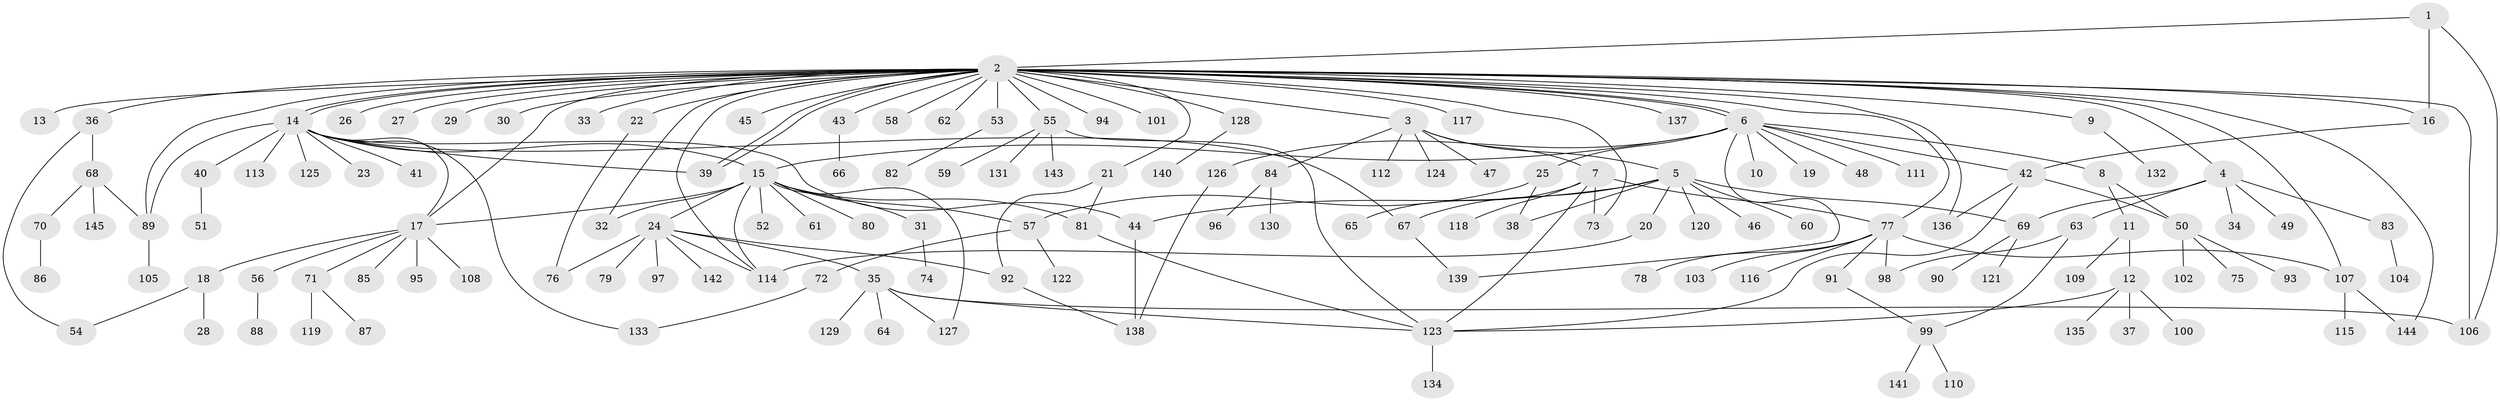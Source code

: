 // coarse degree distribution, {3: 0.09482758620689655, 38: 0.008620689655172414, 6: 0.017241379310344827, 8: 0.02586206896551724, 13: 0.02586206896551724, 11: 0.008620689655172414, 4: 0.07758620689655173, 2: 0.13793103448275862, 1: 0.5775862068965517, 10: 0.008620689655172414, 7: 0.008620689655172414, 5: 0.008620689655172414}
// Generated by graph-tools (version 1.1) at 2025/51/02/27/25 19:51:58]
// undirected, 145 vertices, 188 edges
graph export_dot {
graph [start="1"]
  node [color=gray90,style=filled];
  1;
  2;
  3;
  4;
  5;
  6;
  7;
  8;
  9;
  10;
  11;
  12;
  13;
  14;
  15;
  16;
  17;
  18;
  19;
  20;
  21;
  22;
  23;
  24;
  25;
  26;
  27;
  28;
  29;
  30;
  31;
  32;
  33;
  34;
  35;
  36;
  37;
  38;
  39;
  40;
  41;
  42;
  43;
  44;
  45;
  46;
  47;
  48;
  49;
  50;
  51;
  52;
  53;
  54;
  55;
  56;
  57;
  58;
  59;
  60;
  61;
  62;
  63;
  64;
  65;
  66;
  67;
  68;
  69;
  70;
  71;
  72;
  73;
  74;
  75;
  76;
  77;
  78;
  79;
  80;
  81;
  82;
  83;
  84;
  85;
  86;
  87;
  88;
  89;
  90;
  91;
  92;
  93;
  94;
  95;
  96;
  97;
  98;
  99;
  100;
  101;
  102;
  103;
  104;
  105;
  106;
  107;
  108;
  109;
  110;
  111;
  112;
  113;
  114;
  115;
  116;
  117;
  118;
  119;
  120;
  121;
  122;
  123;
  124;
  125;
  126;
  127;
  128;
  129;
  130;
  131;
  132;
  133;
  134;
  135;
  136;
  137;
  138;
  139;
  140;
  141;
  142;
  143;
  144;
  145;
  1 -- 2;
  1 -- 16;
  1 -- 106;
  2 -- 3;
  2 -- 4;
  2 -- 6;
  2 -- 6;
  2 -- 9;
  2 -- 13;
  2 -- 14;
  2 -- 14;
  2 -- 16;
  2 -- 17;
  2 -- 21;
  2 -- 22;
  2 -- 26;
  2 -- 27;
  2 -- 29;
  2 -- 30;
  2 -- 32;
  2 -- 33;
  2 -- 36;
  2 -- 39;
  2 -- 39;
  2 -- 43;
  2 -- 45;
  2 -- 53;
  2 -- 55;
  2 -- 58;
  2 -- 62;
  2 -- 73;
  2 -- 77;
  2 -- 89;
  2 -- 94;
  2 -- 101;
  2 -- 106;
  2 -- 107;
  2 -- 114;
  2 -- 117;
  2 -- 128;
  2 -- 136;
  2 -- 137;
  2 -- 144;
  3 -- 5;
  3 -- 7;
  3 -- 47;
  3 -- 84;
  3 -- 112;
  3 -- 124;
  4 -- 34;
  4 -- 49;
  4 -- 63;
  4 -- 69;
  4 -- 83;
  5 -- 20;
  5 -- 38;
  5 -- 44;
  5 -- 46;
  5 -- 60;
  5 -- 67;
  5 -- 69;
  5 -- 120;
  6 -- 8;
  6 -- 10;
  6 -- 15;
  6 -- 19;
  6 -- 25;
  6 -- 42;
  6 -- 48;
  6 -- 111;
  6 -- 126;
  6 -- 139;
  7 -- 65;
  7 -- 73;
  7 -- 77;
  7 -- 118;
  7 -- 123;
  8 -- 11;
  8 -- 50;
  9 -- 132;
  11 -- 12;
  11 -- 109;
  12 -- 37;
  12 -- 100;
  12 -- 123;
  12 -- 135;
  14 -- 15;
  14 -- 17;
  14 -- 23;
  14 -- 39;
  14 -- 40;
  14 -- 41;
  14 -- 44;
  14 -- 67;
  14 -- 89;
  14 -- 113;
  14 -- 125;
  14 -- 133;
  15 -- 17;
  15 -- 24;
  15 -- 31;
  15 -- 32;
  15 -- 52;
  15 -- 57;
  15 -- 61;
  15 -- 80;
  15 -- 81;
  15 -- 114;
  15 -- 127;
  16 -- 42;
  17 -- 18;
  17 -- 56;
  17 -- 71;
  17 -- 85;
  17 -- 95;
  17 -- 108;
  18 -- 28;
  18 -- 54;
  20 -- 114;
  21 -- 81;
  21 -- 92;
  22 -- 76;
  24 -- 35;
  24 -- 76;
  24 -- 79;
  24 -- 92;
  24 -- 97;
  24 -- 114;
  24 -- 142;
  25 -- 38;
  25 -- 57;
  31 -- 74;
  35 -- 64;
  35 -- 106;
  35 -- 123;
  35 -- 127;
  35 -- 129;
  36 -- 54;
  36 -- 68;
  40 -- 51;
  42 -- 50;
  42 -- 123;
  42 -- 136;
  43 -- 66;
  44 -- 138;
  50 -- 75;
  50 -- 93;
  50 -- 102;
  53 -- 82;
  55 -- 59;
  55 -- 123;
  55 -- 131;
  55 -- 143;
  56 -- 88;
  57 -- 72;
  57 -- 122;
  63 -- 98;
  63 -- 99;
  67 -- 139;
  68 -- 70;
  68 -- 89;
  68 -- 145;
  69 -- 90;
  69 -- 121;
  70 -- 86;
  71 -- 87;
  71 -- 119;
  72 -- 133;
  77 -- 78;
  77 -- 91;
  77 -- 98;
  77 -- 103;
  77 -- 107;
  77 -- 116;
  81 -- 123;
  83 -- 104;
  84 -- 96;
  84 -- 130;
  89 -- 105;
  91 -- 99;
  92 -- 138;
  99 -- 110;
  99 -- 141;
  107 -- 115;
  107 -- 144;
  123 -- 134;
  126 -- 138;
  128 -- 140;
}
